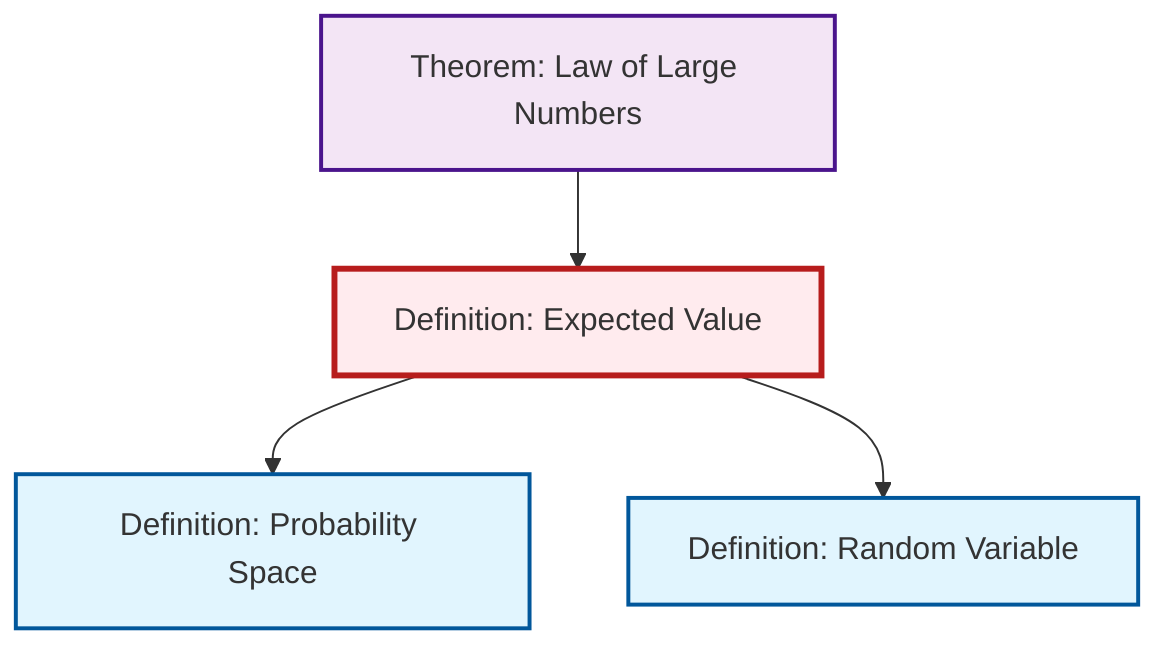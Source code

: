 graph TD
    classDef definition fill:#e1f5fe,stroke:#01579b,stroke-width:2px
    classDef theorem fill:#f3e5f5,stroke:#4a148c,stroke-width:2px
    classDef axiom fill:#fff3e0,stroke:#e65100,stroke-width:2px
    classDef example fill:#e8f5e9,stroke:#1b5e20,stroke-width:2px
    classDef current fill:#ffebee,stroke:#b71c1c,stroke-width:3px
    def-random-variable["Definition: Random Variable"]:::definition
    def-probability-space["Definition: Probability Space"]:::definition
    thm-law-of-large-numbers["Theorem: Law of Large Numbers"]:::theorem
    def-expectation["Definition: Expected Value"]:::definition
    thm-law-of-large-numbers --> def-expectation
    def-expectation --> def-probability-space
    def-expectation --> def-random-variable
    class def-expectation current